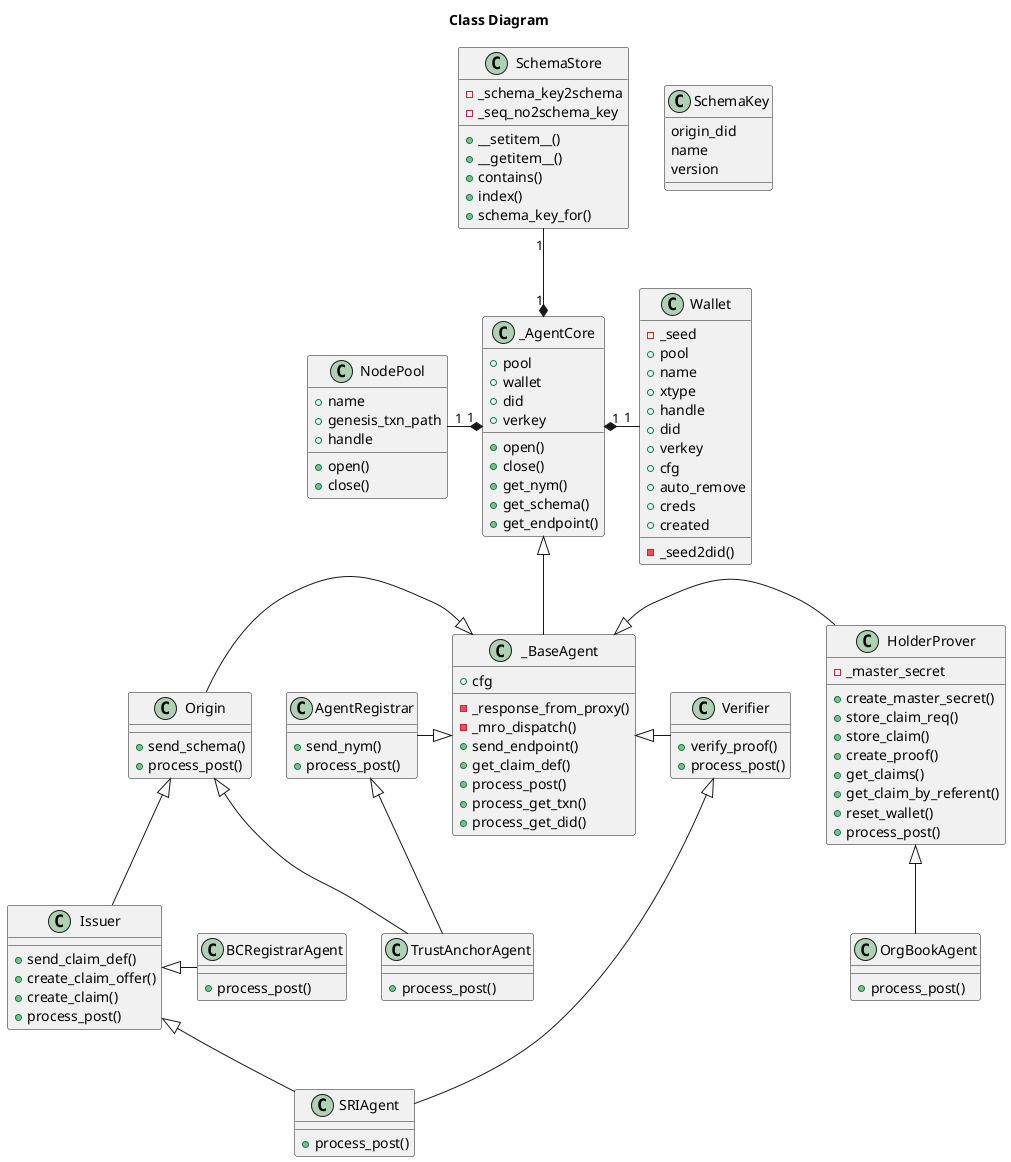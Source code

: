 @startuml
/'
Copyright 2017-2018 Government of Canada - Public Services and Procurement Canada - buyandsell.gc.ca

Licensed under the Apache License, Version 2.0 (the "License");
you may not use this file except in compliance with the License.
You may obtain a copy of the License at

http://www.apache.org/licenses/LICENSE-2.0

Unless required by applicable law or agreed to in writing, software
distributed under the License is distributed on an "AS IS" BASIS,
WITHOUT WARRANTIES OR CONDITIONS OF ANY KIND, either express or implied.
See the License for the specific language governing permissions and
limitations under the License.
'/

title Class Diagram

class SchemaKey {
    origin_did
    name
    version
}

class SchemaStore {
    -_schema_key2schema
    -_seq_no2schema_key
    +__setitem__()
    +__getitem__()
    +contains()
    +index()
    +schema_key_for()
}

class Wallet {
    -_seed
    +pool
    +name
    +xtype
    +handle
    +did
    +verkey
    +cfg
    +auto_remove
    +creds
    +created
    -_seed2did()
}

class NodePool {
    +name
    +genesis_txn_path
    +handle
    +open()
    +close()
}

class _AgentCore {
    +pool
    +wallet
    +did
    +verkey
    +open()
    +close()
    +get_nym()
    +get_schema()
    +get_endpoint()
}

class _BaseAgent {
    +cfg
    -_response_from_proxy()
    -_mro_dispatch()
    +send_endpoint()
    +get_claim_def()
    +process_post()
    +process_get_txn()
    +process_get_did()
}

class AgentRegistrar {
    +send_nym()
    +process_post()
}

class Origin {
    +send_schema()
    +process_post()
}

class Issuer {
    +send_claim_def()
    +create_claim_offer()
    +create_claim()
    +process_post()
}

class HolderProver {
    -_master_secret
    +create_master_secret()
    +store_claim_req()
    +store_claim()
    +create_proof()
    +get_claims()
    +get_claim_by_referent()
    +reset_wallet()
    +process_post()
}

class Verifier {
    +verify_proof()
    +process_post()
}

class TrustAnchorAgent {
    +process_post()
}

class SRIAgent {
    +process_post()
}

class BCRegistrarAgent {
    +process_post()
}

class OrgBookAgent {
    +process_post()
}

_AgentCore "1" *-up- "1" SchemaStore
_AgentCore "1" *-left- "1" NodePool
_AgentCore "1" *-right- "1" Wallet

_AgentCore <|-down- _BaseAgent
_BaseAgent <|-left- AgentRegistrar
_BaseAgent <|-left- Origin
_BaseAgent <|-right- HolderProver
_BaseAgent <|-right- Verifier

AgentRegistrar <|-down- TrustAnchorAgent
Origin <|-down- TrustAnchorAgent
Origin <|-down- Issuer

Issuer <|-down- SRIAgent
Verifier <|-down- SRIAgent

Issuer <|- BCRegistrarAgent

HolderProver <|-down- OrgBookAgent

@enduml
